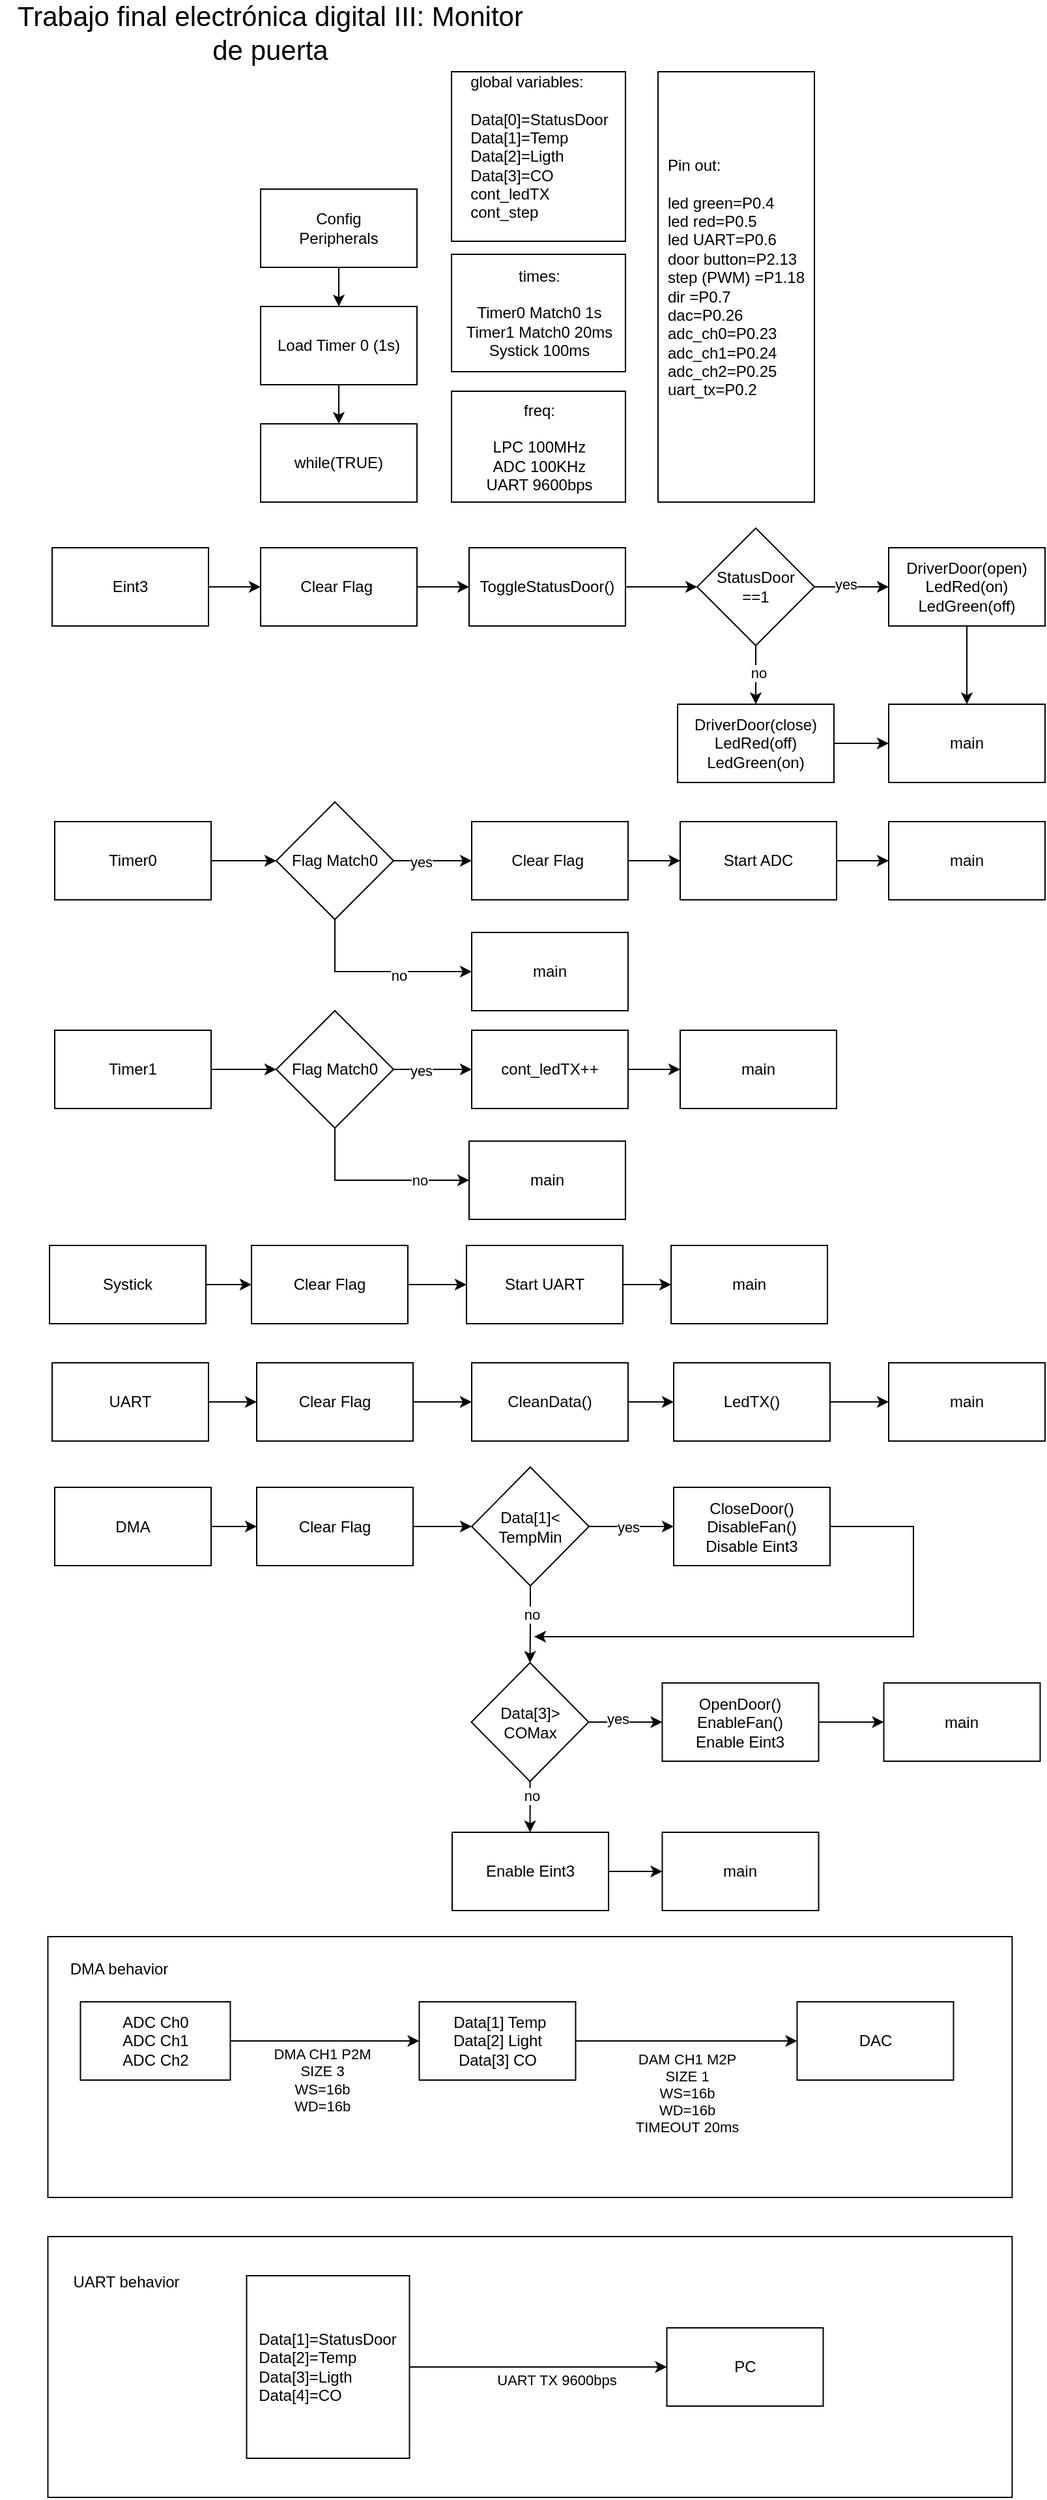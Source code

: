 <mxfile version="24.8.4">
  <diagram name="Página-1" id="fVnwWc-SGSTXirosFGTA">
    <mxGraphModel grid="1" page="1" gridSize="10" guides="1" tooltips="1" connect="1" arrows="1" fold="1" pageScale="1" pageWidth="827" pageHeight="1169" math="0" shadow="0">
      <root>
        <mxCell id="0" />
        <mxCell id="1" parent="0" />
        <mxCell id="8eB8P4JYL27zoDjW_qmx-3" value="" style="edgeStyle=orthogonalEdgeStyle;rounded=0;orthogonalLoop=1;jettySize=auto;html=1;" edge="1" parent="1" source="8eB8P4JYL27zoDjW_qmx-1" target="8eB8P4JYL27zoDjW_qmx-2">
          <mxGeometry relative="1" as="geometry" />
        </mxCell>
        <mxCell id="8eB8P4JYL27zoDjW_qmx-1" value="Config&lt;div&gt;Peripherals&lt;/div&gt;" style="rounded=0;whiteSpace=wrap;html=1;" vertex="1" parent="1">
          <mxGeometry x="200" y="160" width="120" height="60" as="geometry" />
        </mxCell>
        <mxCell id="8eB8P4JYL27zoDjW_qmx-5" value="" style="edgeStyle=orthogonalEdgeStyle;rounded=0;orthogonalLoop=1;jettySize=auto;html=1;" edge="1" parent="1" source="8eB8P4JYL27zoDjW_qmx-2" target="8eB8P4JYL27zoDjW_qmx-4">
          <mxGeometry relative="1" as="geometry" />
        </mxCell>
        <mxCell id="8eB8P4JYL27zoDjW_qmx-2" value="Load Timer 0 (1s)" style="rounded=0;whiteSpace=wrap;html=1;" vertex="1" parent="1">
          <mxGeometry x="200" y="250" width="120" height="60" as="geometry" />
        </mxCell>
        <mxCell id="8eB8P4JYL27zoDjW_qmx-4" value="while(TRUE)" style="rounded=0;whiteSpace=wrap;html=1;" vertex="1" parent="1">
          <mxGeometry x="200" y="340" width="120" height="60" as="geometry" />
        </mxCell>
        <mxCell id="8eB8P4JYL27zoDjW_qmx-8" value="" style="edgeStyle=orthogonalEdgeStyle;rounded=0;orthogonalLoop=1;jettySize=auto;html=1;" edge="1" parent="1" source="8eB8P4JYL27zoDjW_qmx-6" target="8eB8P4JYL27zoDjW_qmx-7">
          <mxGeometry relative="1" as="geometry" />
        </mxCell>
        <mxCell id="8eB8P4JYL27zoDjW_qmx-6" value="Eint3" style="rounded=0;whiteSpace=wrap;html=1;" vertex="1" parent="1">
          <mxGeometry x="40" y="435" width="120" height="60" as="geometry" />
        </mxCell>
        <mxCell id="8eB8P4JYL27zoDjW_qmx-10" value="" style="edgeStyle=orthogonalEdgeStyle;rounded=0;orthogonalLoop=1;jettySize=auto;html=1;" edge="1" parent="1" source="8eB8P4JYL27zoDjW_qmx-7" target="8eB8P4JYL27zoDjW_qmx-9">
          <mxGeometry relative="1" as="geometry" />
        </mxCell>
        <mxCell id="8eB8P4JYL27zoDjW_qmx-7" value="Clear Flag&amp;nbsp;" style="rounded=0;whiteSpace=wrap;html=1;" vertex="1" parent="1">
          <mxGeometry x="200" y="435" width="120" height="60" as="geometry" />
        </mxCell>
        <mxCell id="8eB8P4JYL27zoDjW_qmx-12" value="" style="edgeStyle=orthogonalEdgeStyle;rounded=0;orthogonalLoop=1;jettySize=auto;html=1;entryX=0;entryY=0.5;entryDx=0;entryDy=0;" edge="1" parent="1" source="8eB8P4JYL27zoDjW_qmx-9" target="8eB8P4JYL27zoDjW_qmx-13">
          <mxGeometry relative="1" as="geometry">
            <mxPoint x="530" y="465" as="targetPoint" />
          </mxGeometry>
        </mxCell>
        <mxCell id="8eB8P4JYL27zoDjW_qmx-9" value="ToggleStatusDoor()" style="rounded=0;whiteSpace=wrap;html=1;" vertex="1" parent="1">
          <mxGeometry x="360" y="435" width="120" height="60" as="geometry" />
        </mxCell>
        <mxCell id="8eB8P4JYL27zoDjW_qmx-16" value="" style="edgeStyle=orthogonalEdgeStyle;rounded=0;orthogonalLoop=1;jettySize=auto;html=1;" edge="1" parent="1" source="8eB8P4JYL27zoDjW_qmx-13" target="8eB8P4JYL27zoDjW_qmx-15">
          <mxGeometry relative="1" as="geometry" />
        </mxCell>
        <mxCell id="8eB8P4JYL27zoDjW_qmx-17" value="yes" style="edgeLabel;html=1;align=center;verticalAlign=middle;resizable=0;points=[];" connectable="0" vertex="1" parent="8eB8P4JYL27zoDjW_qmx-16">
          <mxGeometry x="-0.16" y="2" relative="1" as="geometry">
            <mxPoint as="offset" />
          </mxGeometry>
        </mxCell>
        <mxCell id="8eB8P4JYL27zoDjW_qmx-19" value="" style="edgeStyle=orthogonalEdgeStyle;rounded=0;orthogonalLoop=1;jettySize=auto;html=1;" edge="1" parent="1" source="8eB8P4JYL27zoDjW_qmx-13" target="8eB8P4JYL27zoDjW_qmx-18">
          <mxGeometry relative="1" as="geometry" />
        </mxCell>
        <mxCell id="8eB8P4JYL27zoDjW_qmx-20" value="no" style="edgeLabel;html=1;align=center;verticalAlign=middle;resizable=0;points=[];" connectable="0" vertex="1" parent="8eB8P4JYL27zoDjW_qmx-19">
          <mxGeometry x="-0.067" y="2" relative="1" as="geometry">
            <mxPoint as="offset" />
          </mxGeometry>
        </mxCell>
        <mxCell id="8eB8P4JYL27zoDjW_qmx-13" value="StatusDoor&lt;div&gt;==1&lt;/div&gt;" style="rhombus;whiteSpace=wrap;html=1;" vertex="1" parent="1">
          <mxGeometry x="535" y="420" width="90" height="90" as="geometry" />
        </mxCell>
        <mxCell id="8eB8P4JYL27zoDjW_qmx-30" value="" style="edgeStyle=orthogonalEdgeStyle;rounded=0;orthogonalLoop=1;jettySize=auto;html=1;" edge="1" parent="1" source="8eB8P4JYL27zoDjW_qmx-15" target="8eB8P4JYL27zoDjW_qmx-28">
          <mxGeometry relative="1" as="geometry" />
        </mxCell>
        <mxCell id="8eB8P4JYL27zoDjW_qmx-15" value="DriverDoor(open)&lt;br&gt;&lt;div&gt;LedRed(on)&lt;/div&gt;&lt;div&gt;LedGreen(off)&lt;/div&gt;" style="rounded=0;whiteSpace=wrap;html=1;" vertex="1" parent="1">
          <mxGeometry x="682" y="435" width="120" height="60" as="geometry" />
        </mxCell>
        <mxCell id="8eB8P4JYL27zoDjW_qmx-29" value="" style="edgeStyle=orthogonalEdgeStyle;rounded=0;orthogonalLoop=1;jettySize=auto;html=1;" edge="1" parent="1" source="8eB8P4JYL27zoDjW_qmx-18" target="8eB8P4JYL27zoDjW_qmx-28">
          <mxGeometry relative="1" as="geometry" />
        </mxCell>
        <mxCell id="8eB8P4JYL27zoDjW_qmx-18" value="&lt;div&gt;&lt;div&gt;DriverDoor(close)&lt;/div&gt;&lt;div&gt;LedRed(off)&lt;/div&gt;&lt;div&gt;LedGreen(on)&lt;/div&gt;&lt;/div&gt;" style="whiteSpace=wrap;html=1;" vertex="1" parent="1">
          <mxGeometry x="520" y="555" width="120" height="60" as="geometry" />
        </mxCell>
        <mxCell id="8eB8P4JYL27zoDjW_qmx-28" value="main" style="rounded=0;whiteSpace=wrap;html=1;" vertex="1" parent="1">
          <mxGeometry x="682" y="555" width="120" height="60" as="geometry" />
        </mxCell>
        <mxCell id="8eB8P4JYL27zoDjW_qmx-35" value="" style="edgeStyle=orthogonalEdgeStyle;rounded=0;orthogonalLoop=1;jettySize=auto;html=1;" edge="1" parent="1" source="8eB8P4JYL27zoDjW_qmx-33" target="8eB8P4JYL27zoDjW_qmx-34">
          <mxGeometry relative="1" as="geometry" />
        </mxCell>
        <mxCell id="8eB8P4JYL27zoDjW_qmx-33" value="Timer0" style="rounded=0;whiteSpace=wrap;html=1;" vertex="1" parent="1">
          <mxGeometry x="42" y="645" width="120" height="60" as="geometry" />
        </mxCell>
        <mxCell id="8eB8P4JYL27zoDjW_qmx-37" value="" style="edgeStyle=orthogonalEdgeStyle;rounded=0;orthogonalLoop=1;jettySize=auto;html=1;" edge="1" parent="1" source="8eB8P4JYL27zoDjW_qmx-34" target="8eB8P4JYL27zoDjW_qmx-36">
          <mxGeometry relative="1" as="geometry" />
        </mxCell>
        <mxCell id="8eB8P4JYL27zoDjW_qmx-42" value="yes" style="edgeLabel;html=1;align=center;verticalAlign=middle;resizable=0;points=[];" connectable="0" vertex="1" parent="8eB8P4JYL27zoDjW_qmx-37">
          <mxGeometry x="-0.296" y="-1" relative="1" as="geometry">
            <mxPoint as="offset" />
          </mxGeometry>
        </mxCell>
        <mxCell id="016bpxPZCQfGUJjMZ0eV-3" style="edgeStyle=orthogonalEdgeStyle;rounded=0;orthogonalLoop=1;jettySize=auto;html=1;entryX=0;entryY=0.5;entryDx=0;entryDy=0;" edge="1" parent="1" source="8eB8P4JYL27zoDjW_qmx-34" target="016bpxPZCQfGUJjMZ0eV-2">
          <mxGeometry relative="1" as="geometry">
            <Array as="points">
              <mxPoint x="257" y="760" />
            </Array>
          </mxGeometry>
        </mxCell>
        <mxCell id="016bpxPZCQfGUJjMZ0eV-44" value="no" style="edgeLabel;html=1;align=center;verticalAlign=middle;resizable=0;points=[];" connectable="0" vertex="1" parent="016bpxPZCQfGUJjMZ0eV-3">
          <mxGeometry x="0.227" y="-3" relative="1" as="geometry">
            <mxPoint as="offset" />
          </mxGeometry>
        </mxCell>
        <mxCell id="8eB8P4JYL27zoDjW_qmx-34" value="Flag Match0" style="rhombus;whiteSpace=wrap;html=1;rounded=0;" vertex="1" parent="1">
          <mxGeometry x="212" y="630" width="90" height="90" as="geometry" />
        </mxCell>
        <mxCell id="8eB8P4JYL27zoDjW_qmx-39" value="" style="edgeStyle=orthogonalEdgeStyle;rounded=0;orthogonalLoop=1;jettySize=auto;html=1;" edge="1" parent="1" source="8eB8P4JYL27zoDjW_qmx-36" target="8eB8P4JYL27zoDjW_qmx-38">
          <mxGeometry relative="1" as="geometry" />
        </mxCell>
        <mxCell id="8eB8P4JYL27zoDjW_qmx-36" value="Clear Flag&amp;nbsp;" style="whiteSpace=wrap;html=1;rounded=0;" vertex="1" parent="1">
          <mxGeometry x="362" y="645" width="120" height="60" as="geometry" />
        </mxCell>
        <mxCell id="8eB8P4JYL27zoDjW_qmx-41" value="" style="edgeStyle=orthogonalEdgeStyle;rounded=0;orthogonalLoop=1;jettySize=auto;html=1;" edge="1" parent="1" source="8eB8P4JYL27zoDjW_qmx-38" target="8eB8P4JYL27zoDjW_qmx-40">
          <mxGeometry relative="1" as="geometry" />
        </mxCell>
        <mxCell id="8eB8P4JYL27zoDjW_qmx-38" value="Start ADC" style="rounded=0;whiteSpace=wrap;html=1;" vertex="1" parent="1">
          <mxGeometry x="522" y="645" width="120" height="60" as="geometry" />
        </mxCell>
        <mxCell id="8eB8P4JYL27zoDjW_qmx-40" value="main" style="whiteSpace=wrap;html=1;rounded=0;" vertex="1" parent="1">
          <mxGeometry x="682" y="645" width="120" height="60" as="geometry" />
        </mxCell>
        <mxCell id="8eB8P4JYL27zoDjW_qmx-48" value="" style="edgeStyle=orthogonalEdgeStyle;rounded=0;orthogonalLoop=1;jettySize=auto;html=1;" edge="1" parent="1" source="8eB8P4JYL27zoDjW_qmx-46" target="8eB8P4JYL27zoDjW_qmx-47">
          <mxGeometry relative="1" as="geometry" />
        </mxCell>
        <mxCell id="8eB8P4JYL27zoDjW_qmx-46" value="Systick" style="rounded=0;whiteSpace=wrap;html=1;" vertex="1" parent="1">
          <mxGeometry x="38" y="970" width="120" height="60" as="geometry" />
        </mxCell>
        <mxCell id="8eB8P4JYL27zoDjW_qmx-50" value="" style="edgeStyle=orthogonalEdgeStyle;rounded=0;orthogonalLoop=1;jettySize=auto;html=1;" edge="1" parent="1" source="8eB8P4JYL27zoDjW_qmx-47" target="8eB8P4JYL27zoDjW_qmx-49">
          <mxGeometry relative="1" as="geometry" />
        </mxCell>
        <mxCell id="8eB8P4JYL27zoDjW_qmx-47" value="Clear Flag" style="rounded=0;whiteSpace=wrap;html=1;" vertex="1" parent="1">
          <mxGeometry x="193" y="970" width="120" height="60" as="geometry" />
        </mxCell>
        <mxCell id="WaIrhFtMWVXsqzC9RZ-3-1" style="edgeStyle=orthogonalEdgeStyle;rounded=0;orthogonalLoop=1;jettySize=auto;html=1;entryX=0;entryY=0.5;entryDx=0;entryDy=0;" edge="1" parent="1" source="8eB8P4JYL27zoDjW_qmx-49" target="8eB8P4JYL27zoDjW_qmx-51">
          <mxGeometry relative="1" as="geometry" />
        </mxCell>
        <mxCell id="8eB8P4JYL27zoDjW_qmx-49" value="Start UART" style="whiteSpace=wrap;html=1;rounded=0;" vertex="1" parent="1">
          <mxGeometry x="358" y="970" width="120" height="60" as="geometry" />
        </mxCell>
        <mxCell id="8eB8P4JYL27zoDjW_qmx-51" value="main" style="whiteSpace=wrap;html=1;rounded=0;" vertex="1" parent="1">
          <mxGeometry x="515" y="970" width="120" height="60" as="geometry" />
        </mxCell>
        <mxCell id="8eB8P4JYL27zoDjW_qmx-87" value="" style="edgeStyle=orthogonalEdgeStyle;rounded=0;orthogonalLoop=1;jettySize=auto;html=1;" edge="1" parent="1" source="8eB8P4JYL27zoDjW_qmx-58" target="8eB8P4JYL27zoDjW_qmx-86">
          <mxGeometry relative="1" as="geometry" />
        </mxCell>
        <mxCell id="8eB8P4JYL27zoDjW_qmx-58" value="DMA" style="rounded=0;whiteSpace=wrap;html=1;" vertex="1" parent="1">
          <mxGeometry x="42" y="1155.5" width="120" height="60" as="geometry" />
        </mxCell>
        <mxCell id="8eB8P4JYL27zoDjW_qmx-67" value="" style="edgeStyle=orthogonalEdgeStyle;rounded=0;orthogonalLoop=1;jettySize=auto;html=1;" edge="1" parent="1" source="8eB8P4JYL27zoDjW_qmx-65" target="8eB8P4JYL27zoDjW_qmx-66">
          <mxGeometry relative="1" as="geometry" />
        </mxCell>
        <mxCell id="8eB8P4JYL27zoDjW_qmx-76" value="yes" style="edgeLabel;html=1;align=center;verticalAlign=middle;resizable=0;points=[];" connectable="0" vertex="1" parent="8eB8P4JYL27zoDjW_qmx-67">
          <mxGeometry x="-0.538" y="-2" relative="1" as="geometry">
            <mxPoint x="15" y="-2" as="offset" />
          </mxGeometry>
        </mxCell>
        <mxCell id="-OxwoprhxGSVRETvBmhZ-9" value="" style="edgeStyle=orthogonalEdgeStyle;rounded=0;orthogonalLoop=1;jettySize=auto;html=1;entryX=0.5;entryY=0;entryDx=0;entryDy=0;" edge="1" parent="1" source="8eB8P4JYL27zoDjW_qmx-65" target="-OxwoprhxGSVRETvBmhZ-1">
          <mxGeometry relative="1" as="geometry">
            <mxPoint x="406.5" y="1270" as="targetPoint" />
          </mxGeometry>
        </mxCell>
        <mxCell id="-OxwoprhxGSVRETvBmhZ-11" value="no" style="edgeLabel;html=1;align=center;verticalAlign=middle;resizable=0;points=[];" connectable="0" vertex="1" parent="-OxwoprhxGSVRETvBmhZ-9">
          <mxGeometry x="-0.732" y="1" relative="1" as="geometry">
            <mxPoint y="14" as="offset" />
          </mxGeometry>
        </mxCell>
        <mxCell id="8eB8P4JYL27zoDjW_qmx-65" value="Data[1]&amp;lt;&lt;div&gt;TempMin&lt;/div&gt;" style="rhombus;whiteSpace=wrap;html=1;" vertex="1" parent="1">
          <mxGeometry x="362" y="1140" width="90" height="91" as="geometry" />
        </mxCell>
        <mxCell id="WaIrhFtMWVXsqzC9RZ-3-8" style="edgeStyle=orthogonalEdgeStyle;rounded=0;orthogonalLoop=1;jettySize=auto;html=1;exitX=1;exitY=0.5;exitDx=0;exitDy=0;" edge="1" parent="1" source="8eB8P4JYL27zoDjW_qmx-66">
          <mxGeometry relative="1" as="geometry">
            <mxPoint x="410" y="1270" as="targetPoint" />
            <mxPoint x="660" y="1190" as="sourcePoint" />
            <Array as="points">
              <mxPoint x="701" y="1186" />
              <mxPoint x="701" y="1270" />
            </Array>
          </mxGeometry>
        </mxCell>
        <mxCell id="8eB8P4JYL27zoDjW_qmx-66" value="&lt;div&gt;CloseDoor()&lt;/div&gt;&lt;div&gt;DisableFan()&lt;/div&gt;Disable Eint3" style="whiteSpace=wrap;html=1;" vertex="1" parent="1">
          <mxGeometry x="517" y="1155.5" width="120" height="60" as="geometry" />
        </mxCell>
        <mxCell id="8eB8P4JYL27zoDjW_qmx-75" value="" style="edgeStyle=orthogonalEdgeStyle;rounded=0;orthogonalLoop=1;jettySize=auto;html=1;" edge="1" parent="1" source="8eB8P4JYL27zoDjW_qmx-70" target="8eB8P4JYL27zoDjW_qmx-74">
          <mxGeometry relative="1" as="geometry" />
        </mxCell>
        <mxCell id="8eB8P4JYL27zoDjW_qmx-70" value="&lt;div&gt;OpenDoor()&lt;/div&gt;&lt;div&gt;EnableFan()&lt;/div&gt;Enable Eint3" style="rounded=0;whiteSpace=wrap;html=1;" vertex="1" parent="1">
          <mxGeometry x="508.25" y="1305.5" width="120" height="60" as="geometry" />
        </mxCell>
        <mxCell id="8eB8P4JYL27zoDjW_qmx-74" value="main" style="whiteSpace=wrap;html=1;rounded=0;" vertex="1" parent="1">
          <mxGeometry x="678.25" y="1305.5" width="120" height="60" as="geometry" />
        </mxCell>
        <mxCell id="8eB8P4JYL27zoDjW_qmx-81" value="" style="edgeStyle=orthogonalEdgeStyle;rounded=0;orthogonalLoop=1;jettySize=auto;html=1;" edge="1" parent="1" source="8eB8P4JYL27zoDjW_qmx-79" target="8eB8P4JYL27zoDjW_qmx-80">
          <mxGeometry relative="1" as="geometry" />
        </mxCell>
        <mxCell id="8eB8P4JYL27zoDjW_qmx-79" value="UART" style="rounded=0;whiteSpace=wrap;html=1;" vertex="1" parent="1">
          <mxGeometry x="40" y="1060" width="120" height="60" as="geometry" />
        </mxCell>
        <mxCell id="8eB8P4JYL27zoDjW_qmx-83" value="" style="edgeStyle=orthogonalEdgeStyle;rounded=0;orthogonalLoop=1;jettySize=auto;html=1;" edge="1" parent="1" source="8eB8P4JYL27zoDjW_qmx-80" target="8eB8P4JYL27zoDjW_qmx-82">
          <mxGeometry relative="1" as="geometry" />
        </mxCell>
        <mxCell id="8eB8P4JYL27zoDjW_qmx-80" value="Clear Flag" style="whiteSpace=wrap;html=1;rounded=0;" vertex="1" parent="1">
          <mxGeometry x="197" y="1060" width="120" height="60" as="geometry" />
        </mxCell>
        <mxCell id="WaIrhFtMWVXsqzC9RZ-3-3" value="" style="edgeStyle=orthogonalEdgeStyle;rounded=0;orthogonalLoop=1;jettySize=auto;html=1;" edge="1" parent="1" source="8eB8P4JYL27zoDjW_qmx-82" target="WaIrhFtMWVXsqzC9RZ-3-2">
          <mxGeometry relative="1" as="geometry" />
        </mxCell>
        <mxCell id="8eB8P4JYL27zoDjW_qmx-82" value="CleanData()" style="rounded=0;whiteSpace=wrap;html=1;" vertex="1" parent="1">
          <mxGeometry x="362" y="1060" width="120" height="60" as="geometry" />
        </mxCell>
        <mxCell id="8eB8P4JYL27zoDjW_qmx-84" value="main" style="whiteSpace=wrap;html=1;rounded=0;" vertex="1" parent="1">
          <mxGeometry x="682" y="1060" width="120" height="60" as="geometry" />
        </mxCell>
        <mxCell id="8eB8P4JYL27zoDjW_qmx-88" value="" style="edgeStyle=orthogonalEdgeStyle;rounded=0;orthogonalLoop=1;jettySize=auto;html=1;" edge="1" parent="1" source="8eB8P4JYL27zoDjW_qmx-86" target="8eB8P4JYL27zoDjW_qmx-65">
          <mxGeometry relative="1" as="geometry" />
        </mxCell>
        <mxCell id="8eB8P4JYL27zoDjW_qmx-86" value="Clear Flag" style="whiteSpace=wrap;html=1;rounded=0;" vertex="1" parent="1">
          <mxGeometry x="197" y="1155.5" width="120" height="60" as="geometry" />
        </mxCell>
        <mxCell id="8eB8P4JYL27zoDjW_qmx-90" value="&lt;blockquote style=&quot;margin: 0 0 0 40px; border: none; padding: 0px;&quot;&gt;&lt;br&gt;&lt;/blockquote&gt;" style="rounded=0;whiteSpace=wrap;html=1;align=left;" vertex="1" parent="1">
          <mxGeometry x="36.75" y="1500" width="740" height="200" as="geometry" />
        </mxCell>
        <mxCell id="8eB8P4JYL27zoDjW_qmx-93" value="" style="edgeStyle=orthogonalEdgeStyle;rounded=0;orthogonalLoop=1;jettySize=auto;html=1;" edge="1" parent="1" source="8eB8P4JYL27zoDjW_qmx-91" target="8eB8P4JYL27zoDjW_qmx-92">
          <mxGeometry relative="1" as="geometry" />
        </mxCell>
        <mxCell id="8eB8P4JYL27zoDjW_qmx-94" value="DMA CH1 P2M&lt;div&gt;SIZE 3&lt;/div&gt;&lt;div&gt;WS=16b&lt;/div&gt;&lt;div&gt;WD=16b&lt;/div&gt;" style="edgeLabel;html=1;align=center;verticalAlign=middle;resizable=0;points=[];" connectable="0" vertex="1" parent="8eB8P4JYL27zoDjW_qmx-93">
          <mxGeometry x="-0.035" y="-2" relative="1" as="geometry">
            <mxPoint y="28" as="offset" />
          </mxGeometry>
        </mxCell>
        <mxCell id="8eB8P4JYL27zoDjW_qmx-91" value="ADC Ch0&lt;div&gt;ADC Ch1&lt;/div&gt;&lt;div&gt;ADC Ch2&lt;/div&gt;" style="rounded=0;whiteSpace=wrap;html=1;" vertex="1" parent="1">
          <mxGeometry x="61.75" y="1550" width="115" height="60" as="geometry" />
        </mxCell>
        <mxCell id="8eB8P4JYL27zoDjW_qmx-97" value="" style="edgeStyle=orthogonalEdgeStyle;rounded=0;orthogonalLoop=1;jettySize=auto;html=1;" edge="1" parent="1" source="8eB8P4JYL27zoDjW_qmx-92" target="8eB8P4JYL27zoDjW_qmx-96">
          <mxGeometry relative="1" as="geometry" />
        </mxCell>
        <mxCell id="8eB8P4JYL27zoDjW_qmx-98" value="DAM CH1 M2P&lt;div&gt;SIZE 1&lt;/div&gt;&lt;div&gt;WS=16b&lt;/div&gt;&lt;div&gt;WD=16b&lt;/div&gt;&lt;div&gt;TIMEOUT 20ms&lt;/div&gt;" style="edgeLabel;html=1;align=center;verticalAlign=middle;resizable=0;points=[];" connectable="0" vertex="1" parent="8eB8P4JYL27zoDjW_qmx-97">
          <mxGeometry y="-1" relative="1" as="geometry">
            <mxPoint y="39" as="offset" />
          </mxGeometry>
        </mxCell>
        <mxCell id="8eB8P4JYL27zoDjW_qmx-92" value="&amp;nbsp;Data[1] Temp&lt;div&gt;&lt;span style=&quot;background-color: initial;&quot;&gt;Data[2] Light&lt;/span&gt;&lt;/div&gt;&lt;div&gt;&lt;span style=&quot;background-color: initial;&quot;&gt;Data[3] CO&lt;/span&gt;&lt;/div&gt;" style="whiteSpace=wrap;html=1;rounded=0;" vertex="1" parent="1">
          <mxGeometry x="321.75" y="1550" width="120" height="60" as="geometry" />
        </mxCell>
        <mxCell id="8eB8P4JYL27zoDjW_qmx-96" value="DAC" style="whiteSpace=wrap;html=1;rounded=0;" vertex="1" parent="1">
          <mxGeometry x="611.75" y="1550" width="120" height="60" as="geometry" />
        </mxCell>
        <mxCell id="8eB8P4JYL27zoDjW_qmx-99" value="DMA behavior" style="text;html=1;align=center;verticalAlign=middle;whiteSpace=wrap;rounded=0;" vertex="1" parent="1">
          <mxGeometry x="36.75" y="1510" width="109" height="30" as="geometry" />
        </mxCell>
        <mxCell id="8eB8P4JYL27zoDjW_qmx-100" value="&lt;blockquote style=&quot;margin: 0 0 0 40px; border: none; padding: 0px;&quot;&gt;&lt;br&gt;&lt;/blockquote&gt;" style="rounded=0;whiteSpace=wrap;html=1;align=left;" vertex="1" parent="1">
          <mxGeometry x="36.75" y="1730" width="740" height="200" as="geometry" />
        </mxCell>
        <mxCell id="8eB8P4JYL27zoDjW_qmx-101" value="UART behavior" style="text;html=1;align=center;verticalAlign=middle;whiteSpace=wrap;rounded=0;" vertex="1" parent="1">
          <mxGeometry x="54" y="1750" width="85.5" height="30" as="geometry" />
        </mxCell>
        <mxCell id="8eB8P4JYL27zoDjW_qmx-105" value="" style="edgeStyle=orthogonalEdgeStyle;rounded=0;orthogonalLoop=1;jettySize=auto;html=1;" edge="1" parent="1" source="8eB8P4JYL27zoDjW_qmx-102" target="8eB8P4JYL27zoDjW_qmx-104">
          <mxGeometry relative="1" as="geometry" />
        </mxCell>
        <mxCell id="8eB8P4JYL27zoDjW_qmx-106" value="UART TX 9600bps" style="edgeLabel;html=1;align=center;verticalAlign=middle;resizable=0;points=[];" connectable="0" vertex="1" parent="8eB8P4JYL27zoDjW_qmx-105">
          <mxGeometry x="0.261" y="2" relative="1" as="geometry">
            <mxPoint x="-12" y="12" as="offset" />
          </mxGeometry>
        </mxCell>
        <mxCell id="8eB8P4JYL27zoDjW_qmx-102" value="&lt;div style=&quot;text-align: justify;&quot;&gt;&lt;span style=&quot;background-color: initial;&quot;&gt;Data[1]=StatusDoor&lt;/span&gt;&lt;/div&gt;&lt;div style=&quot;text-align: justify;&quot;&gt;Data[2]=Temp&lt;/div&gt;&lt;div style=&quot;text-align: justify;&quot;&gt;Data[3]=Ligth&lt;/div&gt;&lt;div style=&quot;text-align: justify;&quot;&gt;Data[4]=CO&lt;/div&gt;" style="rounded=0;whiteSpace=wrap;html=1;" vertex="1" parent="1">
          <mxGeometry x="189.25" y="1760" width="125" height="140" as="geometry" />
        </mxCell>
        <mxCell id="8eB8P4JYL27zoDjW_qmx-104" value="PC" style="whiteSpace=wrap;html=1;rounded=0;" vertex="1" parent="1">
          <mxGeometry x="511.75" y="1800" width="120" height="60" as="geometry" />
        </mxCell>
        <mxCell id="8eB8P4JYL27zoDjW_qmx-107" value="&lt;div style=&quot;text-align: justify;&quot;&gt;&lt;span style=&quot;background-color: initial;&quot;&gt;global variables:&lt;/span&gt;&lt;/div&gt;&lt;div style=&quot;text-align: justify;&quot;&gt;&lt;span style=&quot;background-color: initial;&quot;&gt;&lt;br&gt;&lt;/span&gt;&lt;/div&gt;&lt;div style=&quot;text-align: justify;&quot;&gt;&lt;span style=&quot;background-color: initial;&quot;&gt;Data[0]=StatusDoor&lt;/span&gt;&lt;/div&gt;&lt;div style=&quot;text-align: justify;&quot;&gt;&lt;span style=&quot;background-color: initial;&quot;&gt;Data[1]=Temp&lt;/span&gt;&lt;/div&gt;&lt;div style=&quot;text-align: justify;&quot;&gt;Data[2]=Ligth&lt;/div&gt;&lt;div style=&quot;text-align: justify;&quot;&gt;Data[3]=CO&lt;/div&gt;&lt;div style=&quot;text-align: justify;&quot;&gt;cont_ledTX&lt;/div&gt;&lt;div style=&quot;text-align: justify;&quot;&gt;cont_step&lt;/div&gt;&lt;div style=&quot;text-align: justify;&quot;&gt;&lt;br&gt;&lt;/div&gt;" style="rounded=0;whiteSpace=wrap;html=1;" vertex="1" parent="1">
          <mxGeometry x="346.5" y="70" width="133.5" height="130" as="geometry" />
        </mxCell>
        <mxCell id="8eB8P4JYL27zoDjW_qmx-108" value="&lt;div&gt;times:&lt;/div&gt;&lt;div&gt;&lt;br&gt;&lt;/div&gt;Timer0 Match0 1s&lt;div&gt;Timer1 Match0 20ms&lt;/div&gt;&lt;div&gt;&lt;div&gt;Systick 100ms&lt;/div&gt;&lt;/div&gt;" style="rounded=0;whiteSpace=wrap;html=1;" vertex="1" parent="1">
          <mxGeometry x="346.5" y="210" width="133.5" height="90" as="geometry" />
        </mxCell>
        <mxCell id="8eB8P4JYL27zoDjW_qmx-109" value="freq:&lt;div&gt;&lt;br&gt;&lt;div&gt;LPC 100MHz&lt;/div&gt;&lt;div&gt;ADC 100KHz&lt;/div&gt;&lt;div&gt;UART 9600bps&lt;/div&gt;&lt;/div&gt;" style="rounded=0;whiteSpace=wrap;html=1;" vertex="1" parent="1">
          <mxGeometry x="346.5" y="315" width="133.5" height="85" as="geometry" />
        </mxCell>
        <mxCell id="8eB8P4JYL27zoDjW_qmx-110" value="&lt;span style=&quot;font-size: 21px;&quot;&gt;Trabajo final electrónica digital III: Monitor de puerta&lt;/span&gt;" style="text;html=1;align=center;verticalAlign=middle;whiteSpace=wrap;rounded=0;fontSize=21;" vertex="1" parent="1">
          <mxGeometry y="40" width="415" as="geometry" />
        </mxCell>
        <mxCell id="8eB8P4JYL27zoDjW_qmx-111" value="&lt;div style=&quot;text-align: justify;&quot;&gt;&lt;span style=&quot;background-color: initial;&quot;&gt;Pin out:&lt;/span&gt;&lt;/div&gt;&lt;div style=&quot;text-align: justify;&quot;&gt;&lt;span style=&quot;background-color: initial;&quot;&gt;&lt;br&gt;&lt;/span&gt;&lt;/div&gt;&lt;div style=&quot;text-align: justify;&quot;&gt;led green=P0.4&lt;/div&gt;&lt;div style=&quot;text-align: justify;&quot;&gt;led red=P0.5&lt;/div&gt;&lt;div style=&quot;text-align: justify;&quot;&gt;led UART=P0.6&lt;/div&gt;&lt;div style=&quot;text-align: justify;&quot;&gt;door button=P2.13&lt;/div&gt;&lt;div style=&quot;text-align: justify;&quot;&gt;step (PWM) =P1.18&lt;/div&gt;&lt;div style=&quot;text-align: justify;&quot;&gt;dir =P0.7&amp;nbsp;&lt;/div&gt;&lt;div style=&quot;text-align: justify;&quot;&gt;dac=P0.26&lt;/div&gt;&lt;div style=&quot;text-align: justify;&quot;&gt;adc_ch0=P0.23&lt;/div&gt;&lt;div style=&quot;text-align: justify;&quot;&gt;adc_ch1=P0.24&lt;/div&gt;&lt;div style=&quot;text-align: justify;&quot;&gt;adc_ch2=P0.25&lt;/div&gt;&lt;div style=&quot;text-align: justify;&quot;&gt;uart_tx=P0.2&lt;/div&gt;&lt;div&gt;&lt;br&gt;&lt;/div&gt;" style="rounded=0;whiteSpace=wrap;html=1;" vertex="1" parent="1">
          <mxGeometry x="505" y="70" width="120" height="330" as="geometry" />
        </mxCell>
        <mxCell id="-OxwoprhxGSVRETvBmhZ-4" value="" style="edgeStyle=orthogonalEdgeStyle;rounded=0;orthogonalLoop=1;jettySize=auto;html=1;" edge="1" parent="1" source="-OxwoprhxGSVRETvBmhZ-1" target="8eB8P4JYL27zoDjW_qmx-70">
          <mxGeometry relative="1" as="geometry" />
        </mxCell>
        <mxCell id="-OxwoprhxGSVRETvBmhZ-5" value="yes" style="edgeLabel;html=1;align=center;verticalAlign=middle;resizable=0;points=[];" connectable="0" vertex="1" parent="-OxwoprhxGSVRETvBmhZ-4">
          <mxGeometry x="-0.226" y="3" relative="1" as="geometry">
            <mxPoint as="offset" />
          </mxGeometry>
        </mxCell>
        <mxCell id="-OxwoprhxGSVRETvBmhZ-7" value="" style="edgeStyle=orthogonalEdgeStyle;rounded=0;orthogonalLoop=1;jettySize=auto;html=1;" edge="1" parent="1" source="-OxwoprhxGSVRETvBmhZ-1">
          <mxGeometry relative="1" as="geometry">
            <mxPoint x="406.75" y="1420" as="targetPoint" />
          </mxGeometry>
        </mxCell>
        <mxCell id="WaIrhFtMWVXsqzC9RZ-3-7" value="no" style="edgeLabel;html=1;align=center;verticalAlign=middle;resizable=0;points=[];" connectable="0" vertex="1" parent="-OxwoprhxGSVRETvBmhZ-7">
          <mxGeometry x="-0.463" y="1" relative="1" as="geometry">
            <mxPoint as="offset" />
          </mxGeometry>
        </mxCell>
        <mxCell id="-OxwoprhxGSVRETvBmhZ-1" value="Data[3]&amp;gt;&lt;div&gt;COMax&lt;/div&gt;" style="rhombus;whiteSpace=wrap;html=1;" vertex="1" parent="1">
          <mxGeometry x="361.75" y="1290" width="90" height="91" as="geometry" />
        </mxCell>
        <mxCell id="WaIrhFtMWVXsqzC9RZ-3-4" value="" style="edgeStyle=orthogonalEdgeStyle;rounded=0;orthogonalLoop=1;jettySize=auto;html=1;" edge="1" parent="1" source="WaIrhFtMWVXsqzC9RZ-3-2" target="8eB8P4JYL27zoDjW_qmx-84">
          <mxGeometry relative="1" as="geometry" />
        </mxCell>
        <mxCell id="WaIrhFtMWVXsqzC9RZ-3-2" value="LedTX()" style="whiteSpace=wrap;html=1;rounded=0;" vertex="1" parent="1">
          <mxGeometry x="517" y="1060" width="120" height="60" as="geometry" />
        </mxCell>
        <mxCell id="WaIrhFtMWVXsqzC9RZ-3-11" value="" style="edgeStyle=orthogonalEdgeStyle;rounded=0;orthogonalLoop=1;jettySize=auto;html=1;" edge="1" parent="1" source="WaIrhFtMWVXsqzC9RZ-3-9" target="WaIrhFtMWVXsqzC9RZ-3-10">
          <mxGeometry relative="1" as="geometry" />
        </mxCell>
        <mxCell id="WaIrhFtMWVXsqzC9RZ-3-9" value="Enable Eint3" style="rounded=0;whiteSpace=wrap;html=1;" vertex="1" parent="1">
          <mxGeometry x="347" y="1420" width="120" height="60" as="geometry" />
        </mxCell>
        <mxCell id="WaIrhFtMWVXsqzC9RZ-3-10" value="main" style="whiteSpace=wrap;html=1;rounded=0;" vertex="1" parent="1">
          <mxGeometry x="508.25" y="1420" width="120" height="60" as="geometry" />
        </mxCell>
        <mxCell id="016bpxPZCQfGUJjMZ0eV-2" value="main" style="rounded=0;whiteSpace=wrap;html=1;" vertex="1" parent="1">
          <mxGeometry x="362" y="730" width="120" height="60" as="geometry" />
        </mxCell>
        <mxCell id="016bpxPZCQfGUJjMZ0eV-4" value="" style="edgeStyle=orthogonalEdgeStyle;rounded=0;orthogonalLoop=1;jettySize=auto;html=1;" edge="1" parent="1" source="016bpxPZCQfGUJjMZ0eV-5" target="016bpxPZCQfGUJjMZ0eV-9">
          <mxGeometry relative="1" as="geometry" />
        </mxCell>
        <mxCell id="016bpxPZCQfGUJjMZ0eV-5" value="Timer1" style="rounded=0;whiteSpace=wrap;html=1;" vertex="1" parent="1">
          <mxGeometry x="42" y="805" width="120" height="60" as="geometry" />
        </mxCell>
        <mxCell id="016bpxPZCQfGUJjMZ0eV-6" value="" style="edgeStyle=orthogonalEdgeStyle;rounded=0;orthogonalLoop=1;jettySize=auto;html=1;" edge="1" parent="1" source="016bpxPZCQfGUJjMZ0eV-9" target="016bpxPZCQfGUJjMZ0eV-11">
          <mxGeometry relative="1" as="geometry" />
        </mxCell>
        <mxCell id="016bpxPZCQfGUJjMZ0eV-7" value="yes" style="edgeLabel;html=1;align=center;verticalAlign=middle;resizable=0;points=[];" connectable="0" vertex="1" parent="016bpxPZCQfGUJjMZ0eV-6">
          <mxGeometry x="-0.296" y="-1" relative="1" as="geometry">
            <mxPoint as="offset" />
          </mxGeometry>
        </mxCell>
        <mxCell id="016bpxPZCQfGUJjMZ0eV-8" style="edgeStyle=orthogonalEdgeStyle;rounded=0;orthogonalLoop=1;jettySize=auto;html=1;entryX=0;entryY=0.5;entryDx=0;entryDy=0;" edge="1" parent="1" source="016bpxPZCQfGUJjMZ0eV-9" target="016bpxPZCQfGUJjMZ0eV-15">
          <mxGeometry relative="1" as="geometry">
            <Array as="points">
              <mxPoint x="257" y="920" />
            </Array>
          </mxGeometry>
        </mxCell>
        <mxCell id="016bpxPZCQfGUJjMZ0eV-46" value="no" style="edgeLabel;html=1;align=center;verticalAlign=middle;resizable=0;points=[];" connectable="0" vertex="1" parent="016bpxPZCQfGUJjMZ0eV-8">
          <mxGeometry x="0.32" y="3" relative="1" as="geometry">
            <mxPoint x="10" y="3" as="offset" />
          </mxGeometry>
        </mxCell>
        <mxCell id="016bpxPZCQfGUJjMZ0eV-9" value="Flag Match0" style="rhombus;whiteSpace=wrap;html=1;rounded=0;" vertex="1" parent="1">
          <mxGeometry x="212" y="790" width="90" height="90" as="geometry" />
        </mxCell>
        <mxCell id="016bpxPZCQfGUJjMZ0eV-10" value="" style="edgeStyle=orthogonalEdgeStyle;rounded=0;orthogonalLoop=1;jettySize=auto;html=1;" edge="1" parent="1" source="016bpxPZCQfGUJjMZ0eV-11" target="016bpxPZCQfGUJjMZ0eV-13">
          <mxGeometry relative="1" as="geometry" />
        </mxCell>
        <mxCell id="016bpxPZCQfGUJjMZ0eV-11" value="cont_ledTX++" style="whiteSpace=wrap;html=1;rounded=0;" vertex="1" parent="1">
          <mxGeometry x="362" y="805" width="120" height="60" as="geometry" />
        </mxCell>
        <mxCell id="016bpxPZCQfGUJjMZ0eV-13" value="main" style="rounded=0;whiteSpace=wrap;html=1;" vertex="1" parent="1">
          <mxGeometry x="522" y="805" width="120" height="60" as="geometry" />
        </mxCell>
        <mxCell id="016bpxPZCQfGUJjMZ0eV-15" value="main" style="rounded=0;whiteSpace=wrap;html=1;" vertex="1" parent="1">
          <mxGeometry x="360" y="890" width="120" height="60" as="geometry" />
        </mxCell>
      </root>
    </mxGraphModel>
  </diagram>
</mxfile>
